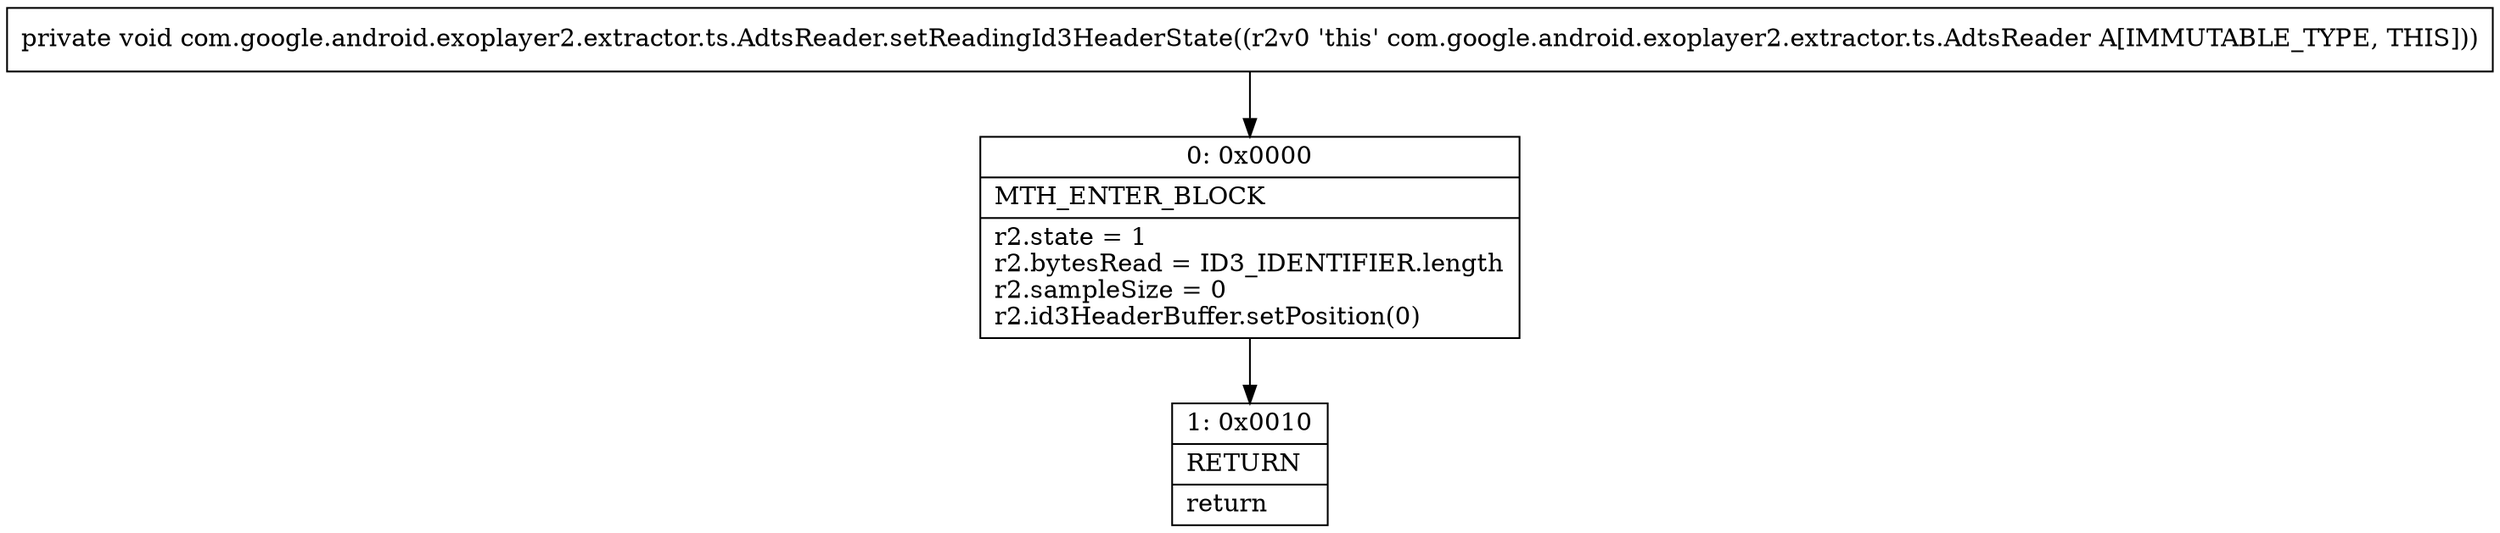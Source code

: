 digraph "CFG forcom.google.android.exoplayer2.extractor.ts.AdtsReader.setReadingId3HeaderState()V" {
Node_0 [shape=record,label="{0\:\ 0x0000|MTH_ENTER_BLOCK\l|r2.state = 1\lr2.bytesRead = ID3_IDENTIFIER.length\lr2.sampleSize = 0\lr2.id3HeaderBuffer.setPosition(0)\l}"];
Node_1 [shape=record,label="{1\:\ 0x0010|RETURN\l|return\l}"];
MethodNode[shape=record,label="{private void com.google.android.exoplayer2.extractor.ts.AdtsReader.setReadingId3HeaderState((r2v0 'this' com.google.android.exoplayer2.extractor.ts.AdtsReader A[IMMUTABLE_TYPE, THIS])) }"];
MethodNode -> Node_0;
Node_0 -> Node_1;
}

